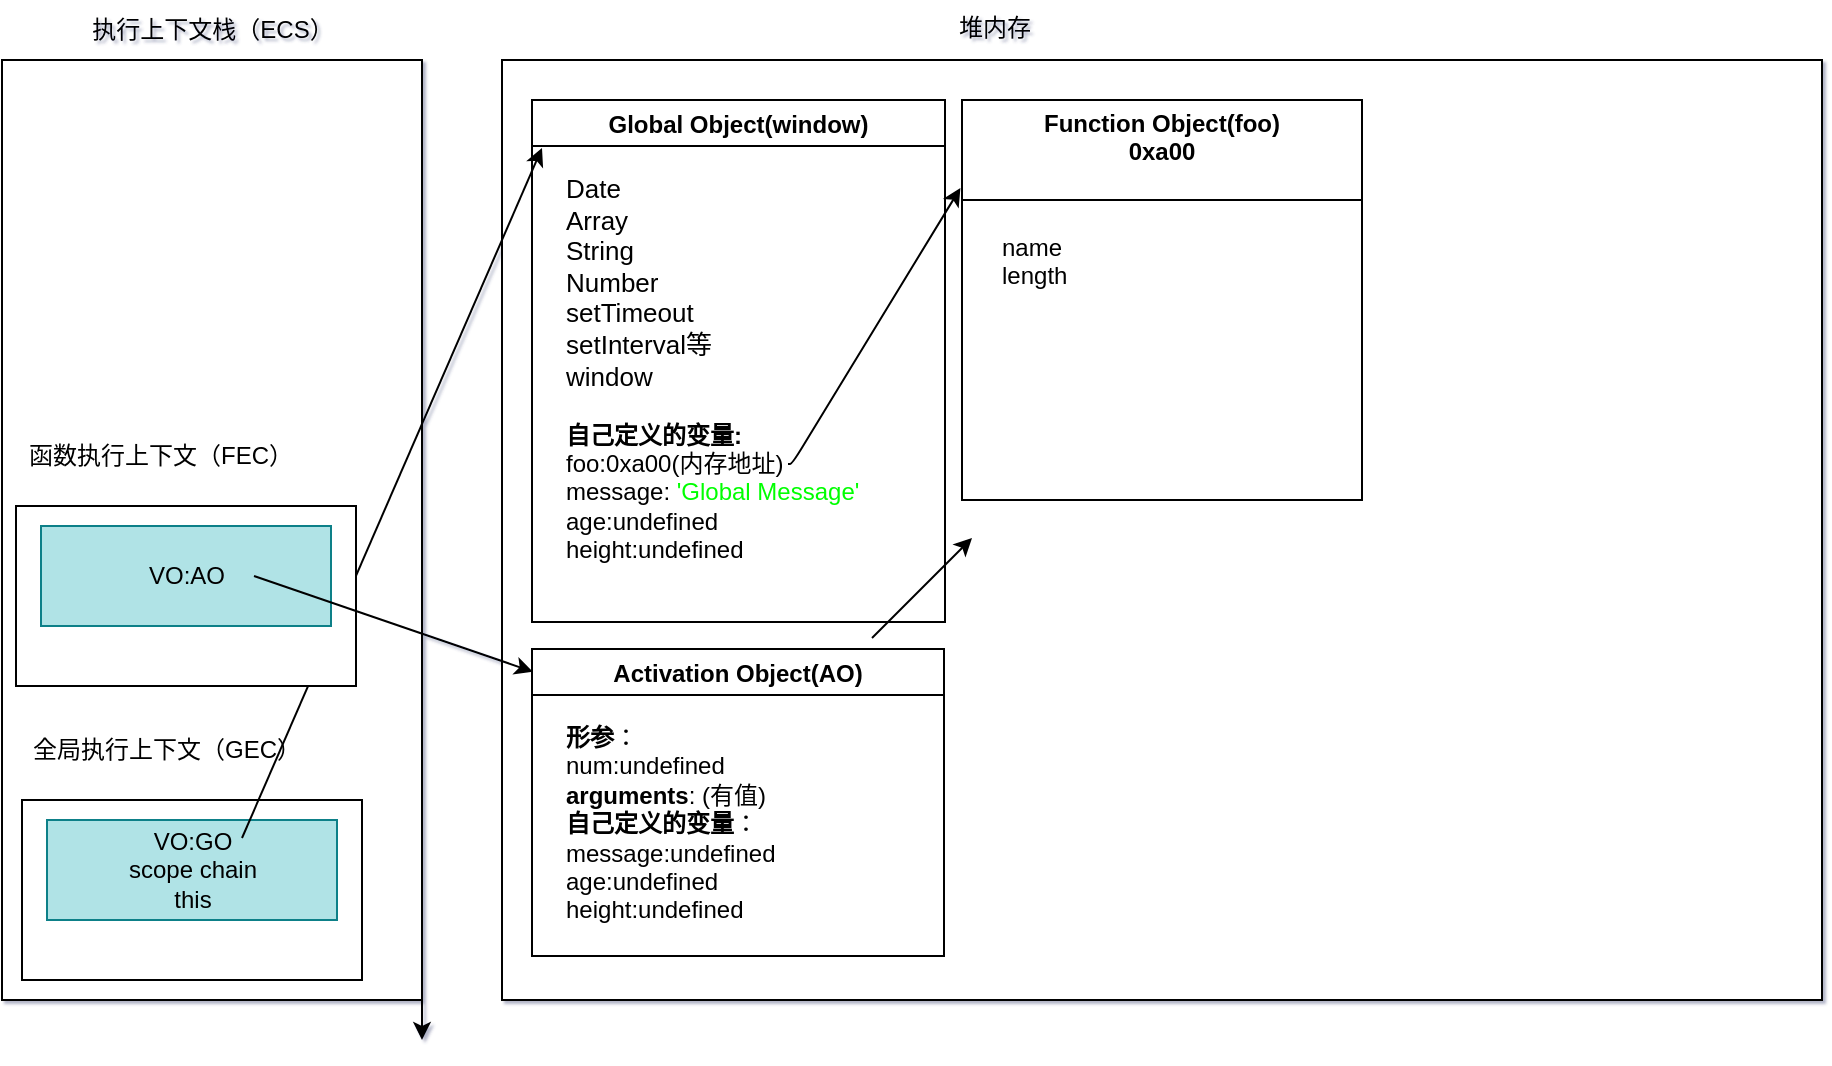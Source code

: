<mxfile>
    <diagram id="mxhz0sK2NCgJPXF47iWD" name="执行前">
        <mxGraphModel dx="1242" dy="562" grid="0" gridSize="10" guides="1" tooltips="1" connect="1" arrows="1" fold="1" page="1" pageScale="1" pageWidth="1169" pageHeight="1654" background="#ffffff" math="0" shadow="1">
            <root>
                <mxCell id="0"/>
                <mxCell id="1" parent="0"/>
                <mxCell id="8" style="edgeStyle=none;html=1;exitX=1;exitY=1;exitDx=0;exitDy=0;fontColor=#000000;" parent="1" source="2" edge="1">
                    <mxGeometry relative="1" as="geometry">
                        <mxPoint x="260" y="530" as="targetPoint"/>
                    </mxGeometry>
                </mxCell>
                <mxCell id="2" value="" style="rounded=0;whiteSpace=wrap;html=1;fillColor=#FFFFFF;strokeColor=#000000;" parent="1" vertex="1">
                    <mxGeometry x="50" y="40" width="210" height="470" as="geometry"/>
                </mxCell>
                <mxCell id="3" value="" style="rounded=0;whiteSpace=wrap;html=1;strokeColor=#000000;fillColor=#FFFFFF;" parent="1" vertex="1">
                    <mxGeometry x="300" y="40" width="660" height="470" as="geometry"/>
                </mxCell>
                <mxCell id="4" value="执行上下文栈（ECS）" style="text;html=1;align=center;verticalAlign=middle;resizable=0;points=[];autosize=1;strokeColor=none;fillColor=none;fontColor=#000000;" parent="1" vertex="1">
                    <mxGeometry x="85" y="10" width="140" height="30" as="geometry"/>
                </mxCell>
                <mxCell id="5" value="" style="rounded=0;whiteSpace=wrap;html=1;strokeColor=#000000;fontColor=#000000;fillColor=#FFFFFF;" parent="1" vertex="1">
                    <mxGeometry x="60" y="410" width="170" height="90" as="geometry"/>
                </mxCell>
                <mxCell id="6" value="全局执行上下文（GEC）" style="text;html=1;strokeColor=none;fillColor=none;align=center;verticalAlign=middle;whiteSpace=wrap;rounded=0;fontColor=#000000;" parent="1" vertex="1">
                    <mxGeometry x="60" y="370" width="145" height="30" as="geometry"/>
                </mxCell>
                <mxCell id="7" value="VO:GO&lt;br&gt;scope chain&lt;br&gt;this" style="rounded=0;whiteSpace=wrap;html=1;strokeColor=#0e8088;fillColor=#b0e3e6;fontColor=#000000;" parent="1" vertex="1">
                    <mxGeometry x="72.5" y="420" width="145" height="50" as="geometry"/>
                </mxCell>
                <mxCell id="11" value="Function Object(foo)&#10;0xa00&#10;" style="swimlane;strokeColor=#000000;fontColor=#000000;fillColor=#FFFFFF;startSize=50;" parent="1" vertex="1">
                    <mxGeometry x="530" y="60" width="200" height="200" as="geometry"/>
                </mxCell>
                <mxCell id="12" value="name&amp;nbsp;&lt;br&gt;length" style="text;html=1;strokeColor=none;fillColor=none;align=left;verticalAlign=top;whiteSpace=wrap;rounded=0;fontColor=#000000;" parent="1" vertex="1">
                    <mxGeometry x="547.5" y="120" width="165" height="130" as="geometry"/>
                </mxCell>
                <mxCell id="13" value="" style="endArrow=classic;html=1;fontColor=#000000;entryX=-0.004;entryY=0.22;entryDx=0;entryDy=0;strokeColor=#000000;entryPerimeter=0;" parent="1" target="11" edge="1">
                    <mxGeometry width="50" height="50" relative="1" as="geometry">
                        <mxPoint x="443" y="242" as="sourcePoint"/>
                        <mxPoint x="514" y="103" as="targetPoint"/>
                        <Array as="points">
                            <mxPoint x="445" y="242"/>
                        </Array>
                    </mxGeometry>
                </mxCell>
                <mxCell id="UE3A6txxdWsWjeW7fhDm-14" value="" style="endArrow=classic;html=1;strokeColor=#000000;fontColor=#00FF00;fillColor=default;" parent="1" edge="1">
                    <mxGeometry width="50" height="50" relative="1" as="geometry">
                        <mxPoint x="170" y="429" as="sourcePoint"/>
                        <mxPoint x="320" y="84" as="targetPoint"/>
                    </mxGeometry>
                </mxCell>
                <mxCell id="14" value="" style="rounded=0;whiteSpace=wrap;html=1;strokeColor=#000000;fontColor=#000000;fillColor=#FFFFFF;" parent="1" vertex="1">
                    <mxGeometry x="57" y="263" width="170" height="90" as="geometry"/>
                </mxCell>
                <mxCell id="15" value="函数执行上下文（FEC）" style="text;html=1;strokeColor=none;fillColor=none;align=center;verticalAlign=middle;whiteSpace=wrap;rounded=0;fontColor=#000000;" parent="1" vertex="1">
                    <mxGeometry x="57" y="223" width="145" height="30" as="geometry"/>
                </mxCell>
                <mxCell id="16" value="VO:AO" style="rounded=0;whiteSpace=wrap;html=1;strokeColor=#0e8088;fillColor=#b0e3e6;fontColor=#000000;" parent="1" vertex="1">
                    <mxGeometry x="69.5" y="273" width="145" height="50" as="geometry"/>
                </mxCell>
                <mxCell id="f9NvnZ-bQUBlyXDM8Sm6-16" value="Activation Object(AO)" style="swimlane;strokeColor=#000000;fontColor=#000000;fillColor=#FFFFFF;" parent="1" vertex="1">
                    <mxGeometry x="315" y="334.5" width="206" height="153.5" as="geometry"/>
                </mxCell>
                <mxCell id="f9NvnZ-bQUBlyXDM8Sm6-17" value="&lt;b&gt;形参&lt;/b&gt;：&lt;br&gt;num:undefined&lt;br&gt;&lt;b&gt;arguments&lt;/b&gt;: (有值)&lt;br&gt;&lt;b&gt;自己定义的变量&lt;/b&gt;：&lt;br&gt;message:undefined&lt;br&gt;age:undefined&lt;br&gt;height:undefined" style="text;html=1;strokeColor=none;fillColor=none;align=left;verticalAlign=top;whiteSpace=wrap;rounded=0;fontColor=#000000;" parent="f9NvnZ-bQUBlyXDM8Sm6-16" vertex="1">
                    <mxGeometry x="15" y="30" width="177" height="158" as="geometry"/>
                </mxCell>
                <mxCell id="f9NvnZ-bQUBlyXDM8Sm6-18" value="" style="endArrow=classic;html=1;" parent="1" edge="1">
                    <mxGeometry width="50" height="50" relative="1" as="geometry">
                        <mxPoint x="485" y="329" as="sourcePoint"/>
                        <mxPoint x="535" y="279" as="targetPoint"/>
                    </mxGeometry>
                </mxCell>
                <mxCell id="f9NvnZ-bQUBlyXDM8Sm6-19" value="" style="endArrow=classic;html=1;entryX=0.002;entryY=0.074;entryDx=0;entryDy=0;entryPerimeter=0;strokeColor=#000000;" parent="1" target="f9NvnZ-bQUBlyXDM8Sm6-16" edge="1">
                    <mxGeometry width="50" height="50" relative="1" as="geometry">
                        <mxPoint x="176" y="298" as="sourcePoint"/>
                        <mxPoint x="535" y="279" as="targetPoint"/>
                        <Array as="points">
                            <mxPoint x="176" y="298"/>
                        </Array>
                    </mxGeometry>
                </mxCell>
                <mxCell id="ioeW9pTJlO0MW8tKGyZU-16" value="Global Object(window)" style="swimlane;strokeColor=#000000;fontColor=#000000;fillColor=#FFFFFF;" parent="1" vertex="1">
                    <mxGeometry x="315" y="60" width="206.5" height="261" as="geometry"/>
                </mxCell>
                <mxCell id="ioeW9pTJlO0MW8tKGyZU-17" value="&lt;font style=&quot;font-size: 13px;&quot;&gt;Date&lt;br&gt;Array&lt;br&gt;String&lt;br&gt;Number&lt;br&gt;setTimeout&lt;br&gt;setInterval等&lt;br&gt;window&lt;/font&gt;&lt;br&gt;&lt;br&gt;&lt;b&gt;自己定义的变量:&lt;br&gt;&lt;/b&gt;foo:0xa00(内存地址)&lt;br&gt;message: &lt;font color=&quot;#00ff00&quot;&gt;'&lt;/font&gt;&lt;span style=&quot;color: rgb(0, 255, 0);&quot;&gt;Global Message&lt;/span&gt;&lt;font color=&quot;#00ff00&quot;&gt;'&lt;/font&gt;&lt;br&gt;age:undefined&lt;br&gt;height:undefined" style="text;html=1;strokeColor=none;fillColor=none;align=left;verticalAlign=top;whiteSpace=wrap;rounded=0;fontColor=#000000;" parent="ioeW9pTJlO0MW8tKGyZU-16" vertex="1">
                    <mxGeometry x="15" y="30" width="179" height="223" as="geometry"/>
                </mxCell>
                <mxCell id="UuogUiquTwUYLDMDdfia-16" value="堆内存" style="text;html=1;align=center;verticalAlign=middle;resizable=0;points=[];autosize=1;strokeColor=none;fillColor=none;fontColor=#000000;" parent="1" vertex="1">
                    <mxGeometry x="519" y="11" width="54" height="26" as="geometry"/>
                </mxCell>
            </root>
        </mxGraphModel>
    </diagram>
    <diagram name="执行过程" id="8hugnpyAa6BDli-01wuD">
        <mxGraphModel dx="1242" dy="562" grid="0" gridSize="10" guides="1" tooltips="1" connect="1" arrows="1" fold="1" page="1" pageScale="1" pageWidth="1169" pageHeight="1654" background="#ffffff" math="0" shadow="1">
            <root>
                <mxCell id="PClZlUXs_8wFYlFi2HLj-0"/>
                <mxCell id="PClZlUXs_8wFYlFi2HLj-1" parent="PClZlUXs_8wFYlFi2HLj-0"/>
                <mxCell id="PClZlUXs_8wFYlFi2HLj-2" style="edgeStyle=none;html=1;exitX=1;exitY=1;exitDx=0;exitDy=0;fontColor=#000000;" parent="PClZlUXs_8wFYlFi2HLj-1" source="PClZlUXs_8wFYlFi2HLj-3" edge="1">
                    <mxGeometry relative="1" as="geometry">
                        <mxPoint x="260" y="530" as="targetPoint"/>
                    </mxGeometry>
                </mxCell>
                <mxCell id="PClZlUXs_8wFYlFi2HLj-3" value="" style="rounded=0;whiteSpace=wrap;html=1;fillColor=#FFFFFF;strokeColor=#000000;" parent="PClZlUXs_8wFYlFi2HLj-1" vertex="1">
                    <mxGeometry x="50" y="40" width="210" height="470" as="geometry"/>
                </mxCell>
                <mxCell id="PClZlUXs_8wFYlFi2HLj-4" value="" style="rounded=0;whiteSpace=wrap;html=1;strokeColor=#000000;fillColor=#FFFFFF;" parent="PClZlUXs_8wFYlFi2HLj-1" vertex="1">
                    <mxGeometry x="300" y="40" width="660" height="470" as="geometry"/>
                </mxCell>
                <mxCell id="PClZlUXs_8wFYlFi2HLj-5" value="执行上下文栈（ECS）" style="text;html=1;align=center;verticalAlign=middle;resizable=0;points=[];autosize=1;strokeColor=none;fillColor=none;fontColor=#000000;" parent="PClZlUXs_8wFYlFi2HLj-1" vertex="1">
                    <mxGeometry x="85" y="10" width="140" height="30" as="geometry"/>
                </mxCell>
                <mxCell id="PClZlUXs_8wFYlFi2HLj-6" value="" style="rounded=0;whiteSpace=wrap;html=1;strokeColor=#000000;fontColor=#000000;fillColor=#FFFFFF;" parent="PClZlUXs_8wFYlFi2HLj-1" vertex="1">
                    <mxGeometry x="60" y="410" width="170" height="90" as="geometry"/>
                </mxCell>
                <mxCell id="PClZlUXs_8wFYlFi2HLj-7" value="全局执行上下文（GEC）" style="text;html=1;strokeColor=none;fillColor=none;align=center;verticalAlign=middle;whiteSpace=wrap;rounded=0;fontColor=#000000;" parent="PClZlUXs_8wFYlFi2HLj-1" vertex="1">
                    <mxGeometry x="60" y="370" width="145" height="30" as="geometry"/>
                </mxCell>
                <mxCell id="PClZlUXs_8wFYlFi2HLj-8" value="VO:GO&lt;br&gt;scope chain&lt;br&gt;this" style="rounded=0;whiteSpace=wrap;html=1;strokeColor=#0e8088;fillColor=#b0e3e6;fontColor=#000000;" parent="PClZlUXs_8wFYlFi2HLj-1" vertex="1">
                    <mxGeometry x="72.5" y="420" width="145" height="50" as="geometry"/>
                </mxCell>
                <mxCell id="PClZlUXs_8wFYlFi2HLj-9" value="Function Object(foo)&#10;0xa00&#10;" style="swimlane;strokeColor=#000000;fontColor=#000000;fillColor=#FFFFFF;startSize=50;" parent="PClZlUXs_8wFYlFi2HLj-1" vertex="1">
                    <mxGeometry x="530" y="60" width="200" height="200" as="geometry"/>
                </mxCell>
                <mxCell id="PClZlUXs_8wFYlFi2HLj-10" value="name&amp;nbsp;&lt;br&gt;length" style="text;html=1;strokeColor=none;fillColor=none;align=left;verticalAlign=top;whiteSpace=wrap;rounded=0;fontColor=#000000;" parent="PClZlUXs_8wFYlFi2HLj-1" vertex="1">
                    <mxGeometry x="547.5" y="120" width="165" height="130" as="geometry"/>
                </mxCell>
                <mxCell id="PClZlUXs_8wFYlFi2HLj-11" value="" style="endArrow=classic;html=1;fontColor=#000000;entryX=-0.004;entryY=0.22;entryDx=0;entryDy=0;strokeColor=#000000;entryPerimeter=0;" parent="PClZlUXs_8wFYlFi2HLj-1" target="PClZlUXs_8wFYlFi2HLj-9" edge="1">
                    <mxGeometry width="50" height="50" relative="1" as="geometry">
                        <mxPoint x="443" y="242" as="sourcePoint"/>
                        <mxPoint x="514" y="103" as="targetPoint"/>
                        <Array as="points">
                            <mxPoint x="445" y="242"/>
                        </Array>
                    </mxGeometry>
                </mxCell>
                <mxCell id="PClZlUXs_8wFYlFi2HLj-12" value="" style="endArrow=classic;html=1;strokeColor=#000000;fontColor=#00FF00;fillColor=default;" parent="PClZlUXs_8wFYlFi2HLj-1" edge="1">
                    <mxGeometry width="50" height="50" relative="1" as="geometry">
                        <mxPoint x="170" y="429" as="sourcePoint"/>
                        <mxPoint x="320" y="84" as="targetPoint"/>
                    </mxGeometry>
                </mxCell>
                <mxCell id="PClZlUXs_8wFYlFi2HLj-13" value="" style="rounded=0;whiteSpace=wrap;html=1;strokeColor=#000000;fontColor=#000000;fillColor=#FFFFFF;" parent="PClZlUXs_8wFYlFi2HLj-1" vertex="1">
                    <mxGeometry x="57" y="263" width="170" height="90" as="geometry"/>
                </mxCell>
                <mxCell id="PClZlUXs_8wFYlFi2HLj-14" value="函数执行上下文（FEC）" style="text;html=1;strokeColor=none;fillColor=none;align=center;verticalAlign=middle;whiteSpace=wrap;rounded=0;fontColor=#000000;" parent="PClZlUXs_8wFYlFi2HLj-1" vertex="1">
                    <mxGeometry x="57" y="223" width="145" height="30" as="geometry"/>
                </mxCell>
                <mxCell id="PClZlUXs_8wFYlFi2HLj-15" value="VO:AO" style="rounded=0;whiteSpace=wrap;html=1;strokeColor=#0e8088;fillColor=#b0e3e6;fontColor=#000000;" parent="PClZlUXs_8wFYlFi2HLj-1" vertex="1">
                    <mxGeometry x="69.5" y="273" width="145" height="50" as="geometry"/>
                </mxCell>
                <mxCell id="PClZlUXs_8wFYlFi2HLj-16" value="Activation Object(AO)" style="swimlane;strokeColor=#000000;fontColor=#000000;fillColor=#FFFFFF;" parent="PClZlUXs_8wFYlFi2HLj-1" vertex="1">
                    <mxGeometry x="315" y="334.5" width="206" height="153.5" as="geometry"/>
                </mxCell>
                <mxCell id="PClZlUXs_8wFYlFi2HLj-17" value="&lt;b&gt;形参&lt;/b&gt;：&lt;br&gt;num:&lt;font color=&quot;#00ff00&quot;&gt;123&lt;/font&gt;&lt;br&gt;&lt;b&gt;arguments&lt;/b&gt;: (有值)&lt;br&gt;&lt;b&gt;自己定义的变量&lt;/b&gt;：&lt;br&gt;message:&lt;font color=&quot;#00ff00&quot;&gt;'Foo Message'&lt;/font&gt;&lt;br&gt;age:&lt;font color=&quot;#00ff00&quot;&gt;18&lt;/font&gt;&lt;br&gt;height:&lt;font color=&quot;#00ff00&quot;&gt;1.88&lt;/font&gt;" style="text;html=1;strokeColor=none;fillColor=none;align=left;verticalAlign=top;whiteSpace=wrap;rounded=0;fontColor=#000000;" parent="PClZlUXs_8wFYlFi2HLj-16" vertex="1">
                    <mxGeometry x="15" y="30" width="177" height="158" as="geometry"/>
                </mxCell>
                <mxCell id="PClZlUXs_8wFYlFi2HLj-18" value="" style="endArrow=classic;html=1;" parent="PClZlUXs_8wFYlFi2HLj-1" edge="1">
                    <mxGeometry width="50" height="50" relative="1" as="geometry">
                        <mxPoint x="485" y="329" as="sourcePoint"/>
                        <mxPoint x="535" y="279" as="targetPoint"/>
                    </mxGeometry>
                </mxCell>
                <mxCell id="PClZlUXs_8wFYlFi2HLj-19" value="" style="endArrow=classic;html=1;entryX=0.002;entryY=0.074;entryDx=0;entryDy=0;entryPerimeter=0;strokeColor=#000000;" parent="PClZlUXs_8wFYlFi2HLj-1" target="PClZlUXs_8wFYlFi2HLj-16" edge="1">
                    <mxGeometry width="50" height="50" relative="1" as="geometry">
                        <mxPoint x="176" y="298" as="sourcePoint"/>
                        <mxPoint x="535" y="279" as="targetPoint"/>
                        <Array as="points">
                            <mxPoint x="176" y="298"/>
                        </Array>
                    </mxGeometry>
                </mxCell>
                <mxCell id="PClZlUXs_8wFYlFi2HLj-20" value="Global Object(window)" style="swimlane;strokeColor=#000000;fontColor=#000000;fillColor=#FFFFFF;" parent="PClZlUXs_8wFYlFi2HLj-1" vertex="1">
                    <mxGeometry x="315" y="60" width="206.5" height="261" as="geometry"/>
                </mxCell>
                <mxCell id="PClZlUXs_8wFYlFi2HLj-21" value="&lt;font style=&quot;font-size: 13px;&quot;&gt;Date&lt;br&gt;Array&lt;br&gt;String&lt;br&gt;Number&lt;br&gt;setTimeout&lt;br&gt;setInterval等&lt;br&gt;window&lt;/font&gt;&lt;br&gt;&lt;br&gt;&lt;b&gt;自己定义的变量:&lt;br&gt;&lt;/b&gt;foo:0xa00(内存地址)&lt;br&gt;message: &lt;font color=&quot;#00ff00&quot;&gt;'&lt;/font&gt;&lt;span style=&quot;color: rgb(0, 255, 0);&quot;&gt;Global Message&lt;/span&gt;&lt;font color=&quot;#00ff00&quot;&gt;'&lt;/font&gt;&lt;br&gt;age:undefined&lt;br&gt;height:undefined" style="text;html=1;strokeColor=none;fillColor=none;align=left;verticalAlign=top;whiteSpace=wrap;rounded=0;fontColor=#000000;" parent="PClZlUXs_8wFYlFi2HLj-20" vertex="1">
                    <mxGeometry x="15" y="30" width="179" height="223" as="geometry"/>
                </mxCell>
                <mxCell id="zs6-SoBoCeuXhDKib0nh-0" value="堆内存" style="text;html=1;align=center;verticalAlign=middle;resizable=0;points=[];autosize=1;strokeColor=none;fillColor=none;fontColor=#000000;" parent="PClZlUXs_8wFYlFi2HLj-1" vertex="1">
                    <mxGeometry x="519" y="11" width="54" height="26" as="geometry"/>
                </mxCell>
            </root>
        </mxGraphModel>
    </diagram>
</mxfile>